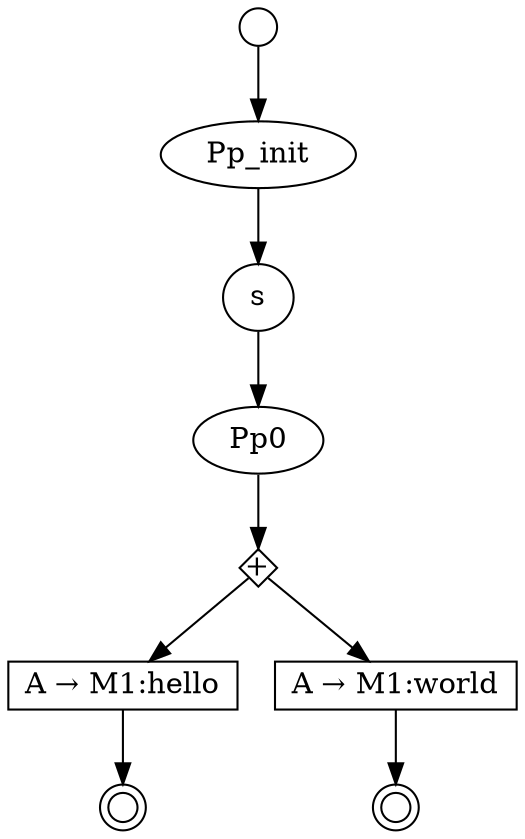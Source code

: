 digraph GG {
node [width=0.25,height=0.25];

	Gsource [label="", shape=circle, fixedsize=true];
	Pp0 [label="Pp0", ];
	Pp_init [label="Pp_init", ];
	Tq0q0AM1hello [label="A &rarr; M1:hello", shape=box];
	Tq0q0AM1world [label="A &rarr; M1:world", shape=box];
	Tt_init [label="s", ];
	orPp0flow_Pp0_Tq0q0AM1helloflow_Pp0_Tq0q0AM1world [label="+", shape=diamond, fixedsize=true];
	sink_Tq0q0AM1hello [label="", shape=circle, width=0.2, height=0.2, fixedsize=true, peripheries=2];
	sink_Tq0q0AM1world [label="", shape=circle, width=0.2, height=0.2, fixedsize=true, peripheries=2];

	{rank = source; Gsource;}
	{rank = same; Pp_init }
	{rank = same; Tt_init }
	{rank = same; Pp0 }
	{rank = same; orPp0flow_Pp0_Tq0q0AM1helloflow_Pp0_Tq0q0AM1world }
	{rank = same; Tq0q0AM1hello Tq0q0AM1world }

	{rank = sink; sink_Tq0q0AM1hello; sink_Tq0q0AM1world; }

	Gsource -> Pp_init; 
	Pp0 -> orPp0flow_Pp0_Tq0q0AM1helloflow_Pp0_Tq0q0AM1world; 
	Pp_init -> Tt_init; 
	Tq0q0AM1hello -> sink_Tq0q0AM1hello; 
	Tq0q0AM1world -> sink_Tq0q0AM1world; 
	Tt_init -> Pp0; 
	orPp0flow_Pp0_Tq0q0AM1helloflow_Pp0_Tq0q0AM1world -> Tq0q0AM1hello; 
	orPp0flow_Pp0_Tq0q0AM1helloflow_Pp0_Tq0q0AM1world -> Tq0q0AM1world; 

}
